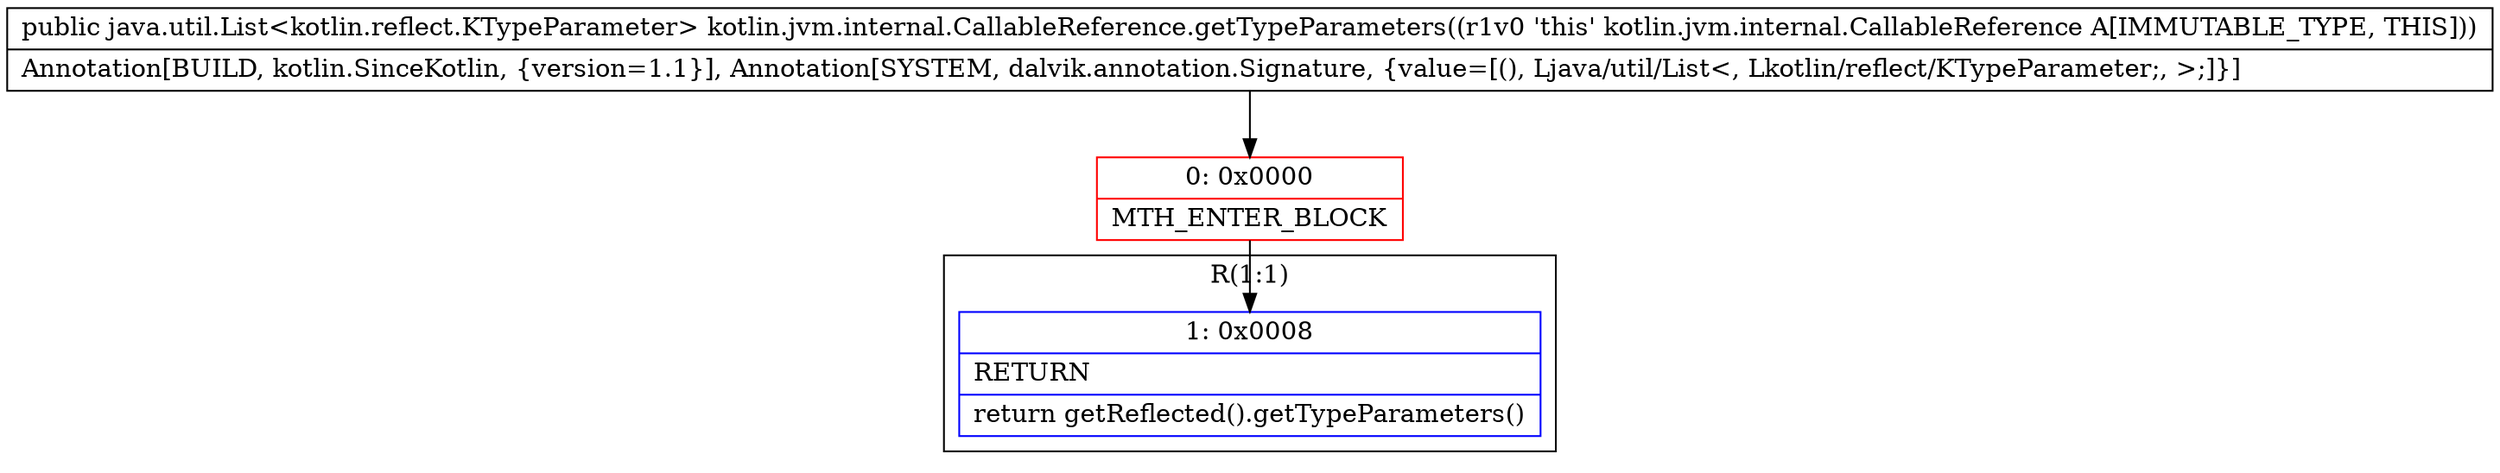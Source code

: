 digraph "CFG forkotlin.jvm.internal.CallableReference.getTypeParameters()Ljava\/util\/List;" {
subgraph cluster_Region_955672569 {
label = "R(1:1)";
node [shape=record,color=blue];
Node_1 [shape=record,label="{1\:\ 0x0008|RETURN\l|return getReflected().getTypeParameters()\l}"];
}
Node_0 [shape=record,color=red,label="{0\:\ 0x0000|MTH_ENTER_BLOCK\l}"];
MethodNode[shape=record,label="{public java.util.List\<kotlin.reflect.KTypeParameter\> kotlin.jvm.internal.CallableReference.getTypeParameters((r1v0 'this' kotlin.jvm.internal.CallableReference A[IMMUTABLE_TYPE, THIS]))  | Annotation[BUILD, kotlin.SinceKotlin, \{version=1.1\}], Annotation[SYSTEM, dalvik.annotation.Signature, \{value=[(), Ljava\/util\/List\<, Lkotlin\/reflect\/KTypeParameter;, \>;]\}]\l}"];
MethodNode -> Node_0;
Node_0 -> Node_1;
}

